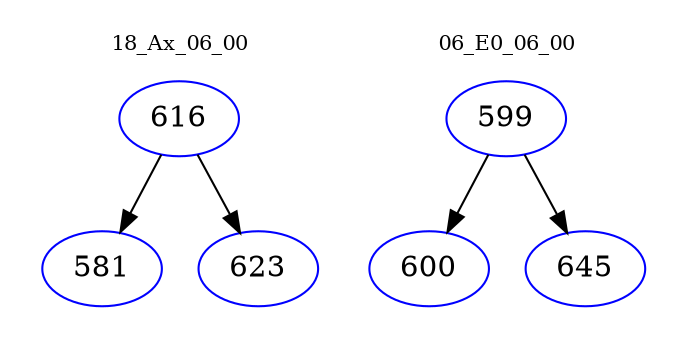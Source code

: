 digraph{
subgraph cluster_0 {
color = white
label = "18_Ax_06_00";
fontsize=10;
T0_616 [label="616", color="blue"]
T0_616 -> T0_581 [color="black"]
T0_581 [label="581", color="blue"]
T0_616 -> T0_623 [color="black"]
T0_623 [label="623", color="blue"]
}
subgraph cluster_1 {
color = white
label = "06_E0_06_00";
fontsize=10;
T1_599 [label="599", color="blue"]
T1_599 -> T1_600 [color="black"]
T1_600 [label="600", color="blue"]
T1_599 -> T1_645 [color="black"]
T1_645 [label="645", color="blue"]
}
}
